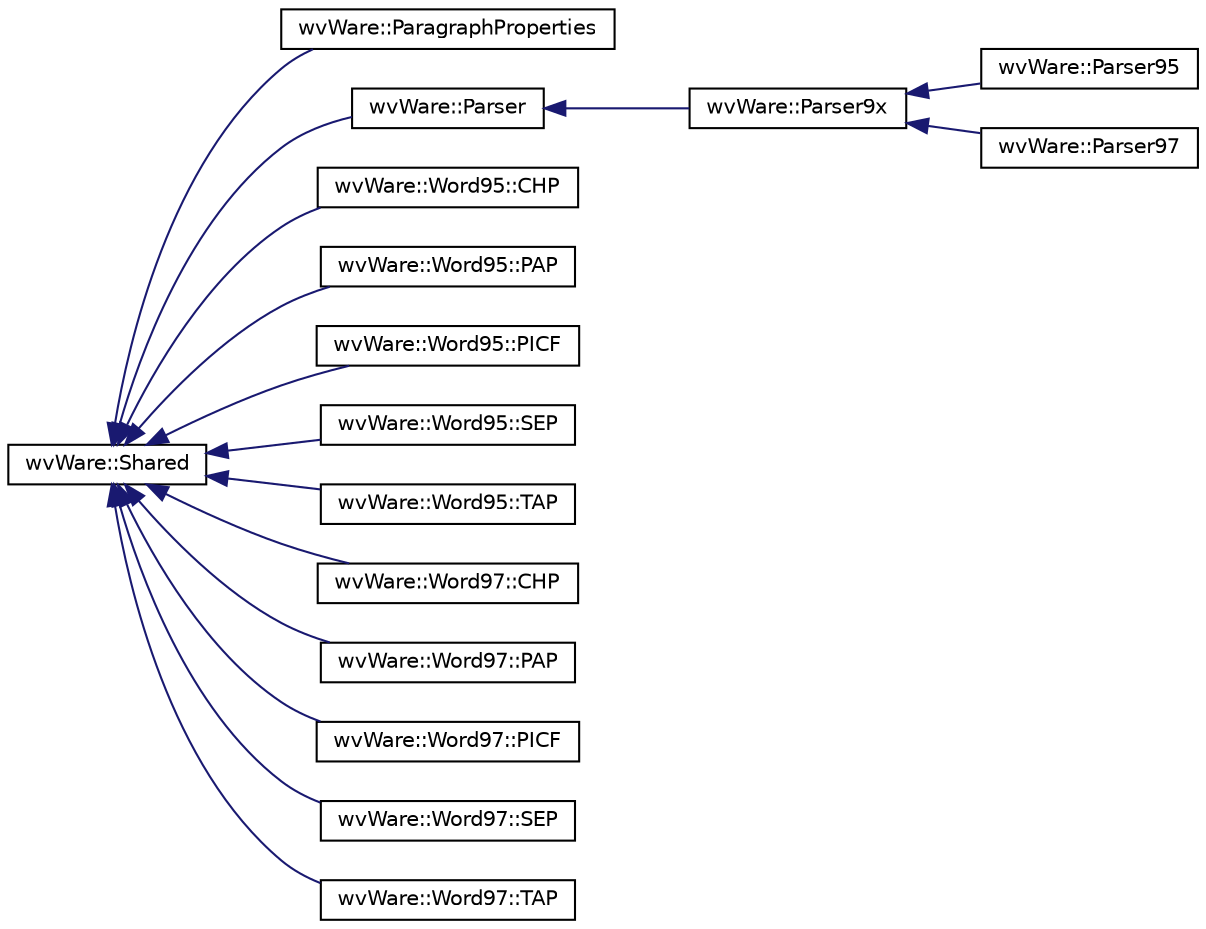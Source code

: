 digraph "类继承关系图"
{
  edge [fontname="Helvetica",fontsize="10",labelfontname="Helvetica",labelfontsize="10"];
  node [fontname="Helvetica",fontsize="10",shape=record];
  rankdir="LR";
  Node0 [label="wvWare::Shared",height=0.2,width=0.4,color="black", fillcolor="white", style="filled",URL="$classwv_ware_1_1_shared.html"];
  Node0 -> Node1 [dir="back",color="midnightblue",fontsize="10",style="solid",fontname="Helvetica"];
  Node1 [label="wvWare::ParagraphProperties",height=0.2,width=0.4,color="black", fillcolor="white", style="filled",URL="$classwv_ware_1_1_paragraph_properties.html"];
  Node0 -> Node2 [dir="back",color="midnightblue",fontsize="10",style="solid",fontname="Helvetica"];
  Node2 [label="wvWare::Parser",height=0.2,width=0.4,color="black", fillcolor="white", style="filled",URL="$classwv_ware_1_1_parser.html"];
  Node2 -> Node3 [dir="back",color="midnightblue",fontsize="10",style="solid",fontname="Helvetica"];
  Node3 [label="wvWare::Parser9x",height=0.2,width=0.4,color="black", fillcolor="white", style="filled",URL="$classwv_ware_1_1_parser9x.html"];
  Node3 -> Node4 [dir="back",color="midnightblue",fontsize="10",style="solid",fontname="Helvetica"];
  Node4 [label="wvWare::Parser95",height=0.2,width=0.4,color="black", fillcolor="white", style="filled",URL="$classwv_ware_1_1_parser95.html"];
  Node3 -> Node5 [dir="back",color="midnightblue",fontsize="10",style="solid",fontname="Helvetica"];
  Node5 [label="wvWare::Parser97",height=0.2,width=0.4,color="black", fillcolor="white", style="filled",URL="$classwv_ware_1_1_parser97.html"];
  Node0 -> Node6 [dir="back",color="midnightblue",fontsize="10",style="solid",fontname="Helvetica"];
  Node6 [label="wvWare::Word95::CHP",height=0.2,width=0.4,color="black", fillcolor="white", style="filled",URL="$structwv_ware_1_1_word95_1_1_c_h_p.html"];
  Node0 -> Node7 [dir="back",color="midnightblue",fontsize="10",style="solid",fontname="Helvetica"];
  Node7 [label="wvWare::Word95::PAP",height=0.2,width=0.4,color="black", fillcolor="white", style="filled",URL="$structwv_ware_1_1_word95_1_1_p_a_p.html"];
  Node0 -> Node8 [dir="back",color="midnightblue",fontsize="10",style="solid",fontname="Helvetica"];
  Node8 [label="wvWare::Word95::PICF",height=0.2,width=0.4,color="black", fillcolor="white", style="filled",URL="$structwv_ware_1_1_word95_1_1_p_i_c_f.html"];
  Node0 -> Node9 [dir="back",color="midnightblue",fontsize="10",style="solid",fontname="Helvetica"];
  Node9 [label="wvWare::Word95::SEP",height=0.2,width=0.4,color="black", fillcolor="white", style="filled",URL="$structwv_ware_1_1_word95_1_1_s_e_p.html"];
  Node0 -> Node10 [dir="back",color="midnightblue",fontsize="10",style="solid",fontname="Helvetica"];
  Node10 [label="wvWare::Word95::TAP",height=0.2,width=0.4,color="black", fillcolor="white", style="filled",URL="$structwv_ware_1_1_word95_1_1_t_a_p.html"];
  Node0 -> Node11 [dir="back",color="midnightblue",fontsize="10",style="solid",fontname="Helvetica"];
  Node11 [label="wvWare::Word97::CHP",height=0.2,width=0.4,color="black", fillcolor="white", style="filled",URL="$structwv_ware_1_1_word97_1_1_c_h_p.html"];
  Node0 -> Node12 [dir="back",color="midnightblue",fontsize="10",style="solid",fontname="Helvetica"];
  Node12 [label="wvWare::Word97::PAP",height=0.2,width=0.4,color="black", fillcolor="white", style="filled",URL="$structwv_ware_1_1_word97_1_1_p_a_p.html"];
  Node0 -> Node13 [dir="back",color="midnightblue",fontsize="10",style="solid",fontname="Helvetica"];
  Node13 [label="wvWare::Word97::PICF",height=0.2,width=0.4,color="black", fillcolor="white", style="filled",URL="$structwv_ware_1_1_word97_1_1_p_i_c_f.html"];
  Node0 -> Node14 [dir="back",color="midnightblue",fontsize="10",style="solid",fontname="Helvetica"];
  Node14 [label="wvWare::Word97::SEP",height=0.2,width=0.4,color="black", fillcolor="white", style="filled",URL="$structwv_ware_1_1_word97_1_1_s_e_p.html"];
  Node0 -> Node15 [dir="back",color="midnightblue",fontsize="10",style="solid",fontname="Helvetica"];
  Node15 [label="wvWare::Word97::TAP",height=0.2,width=0.4,color="black", fillcolor="white", style="filled",URL="$structwv_ware_1_1_word97_1_1_t_a_p.html"];
}
